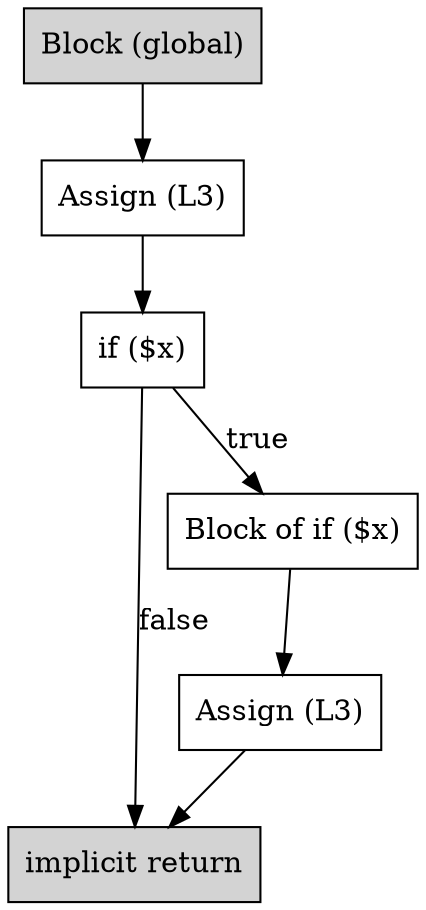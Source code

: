 digraph G {
    B1 [shape=box,label="implicit return",style=filled]
    B2 [shape=box,label="Block (global)",style=filled]
    B2 -> B3
    B3 [shape=box,label="Assign (L3)"]
    B3 -> B4
    B4 [shape=box,label="if ($x)"]
    B4 -> B5 [label="true"]
    B4 -> B1 [label="false"]
    B6 [shape=box,label="Assign (L3)"]
    B6 -> B1
    B5 [shape=box,label="Block of if ($x)"]
    B5 -> B6
}